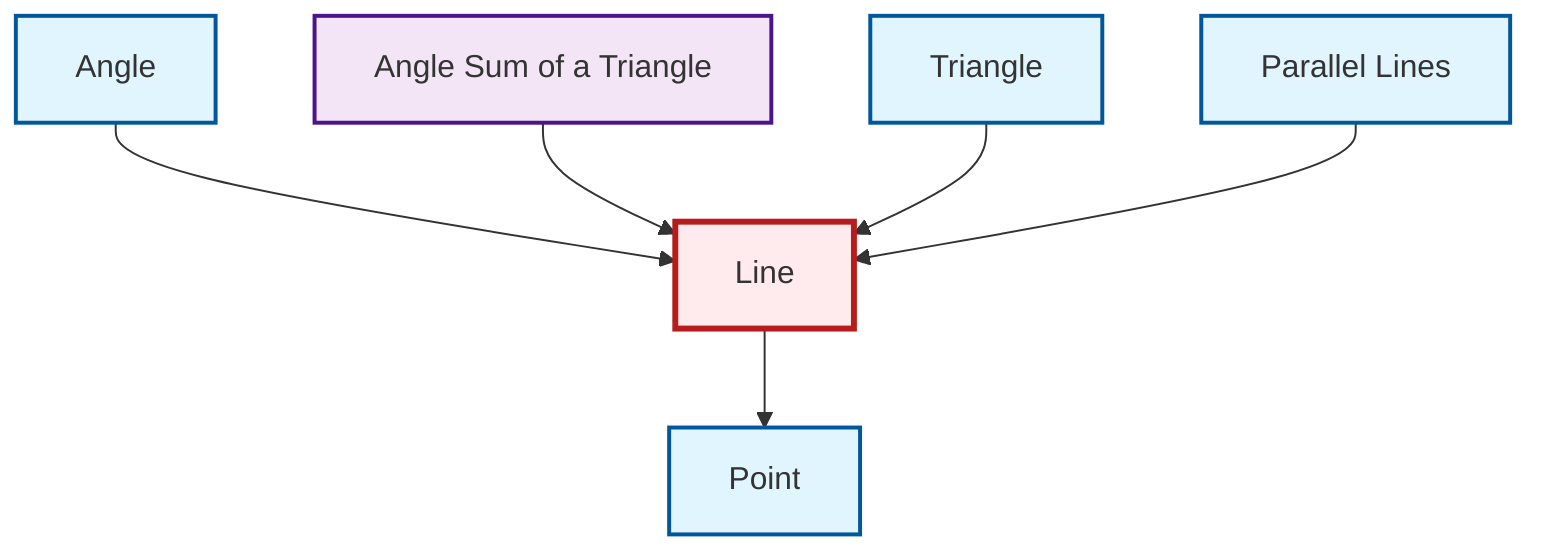 graph TD
    classDef definition fill:#e1f5fe,stroke:#01579b,stroke-width:2px
    classDef theorem fill:#f3e5f5,stroke:#4a148c,stroke-width:2px
    classDef axiom fill:#fff3e0,stroke:#e65100,stroke-width:2px
    classDef example fill:#e8f5e9,stroke:#1b5e20,stroke-width:2px
    classDef current fill:#ffebee,stroke:#b71c1c,stroke-width:3px
    thm-angle-sum-triangle["Angle Sum of a Triangle"]:::theorem
    def-parallel["Parallel Lines"]:::definition
    def-triangle["Triangle"]:::definition
    def-line["Line"]:::definition
    def-angle["Angle"]:::definition
    def-point["Point"]:::definition
    def-angle --> def-line
    thm-angle-sum-triangle --> def-line
    def-triangle --> def-line
    def-line --> def-point
    def-parallel --> def-line
    class def-line current